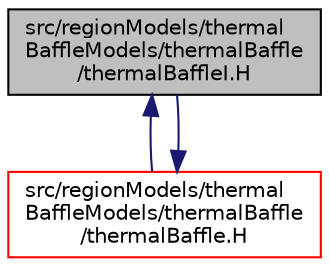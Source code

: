 digraph "src/regionModels/thermalBaffleModels/thermalBaffle/thermalBaffleI.H"
{
  bgcolor="transparent";
  edge [fontname="Helvetica",fontsize="10",labelfontname="Helvetica",labelfontsize="10"];
  node [fontname="Helvetica",fontsize="10",shape=record];
  Node1 [label="src/regionModels/thermal\lBaffleModels/thermalBaffle\l/thermalBaffleI.H",height=0.2,width=0.4,color="black", fillcolor="grey75", style="filled", fontcolor="black"];
  Node1 -> Node2 [dir="back",color="midnightblue",fontsize="10",style="solid",fontname="Helvetica"];
  Node2 [label="src/regionModels/thermal\lBaffleModels/thermalBaffle\l/thermalBaffle.H",height=0.2,width=0.4,color="red",URL="$a09741.html"];
  Node2 -> Node1 [dir="back",color="midnightblue",fontsize="10",style="solid",fontname="Helvetica"];
}
